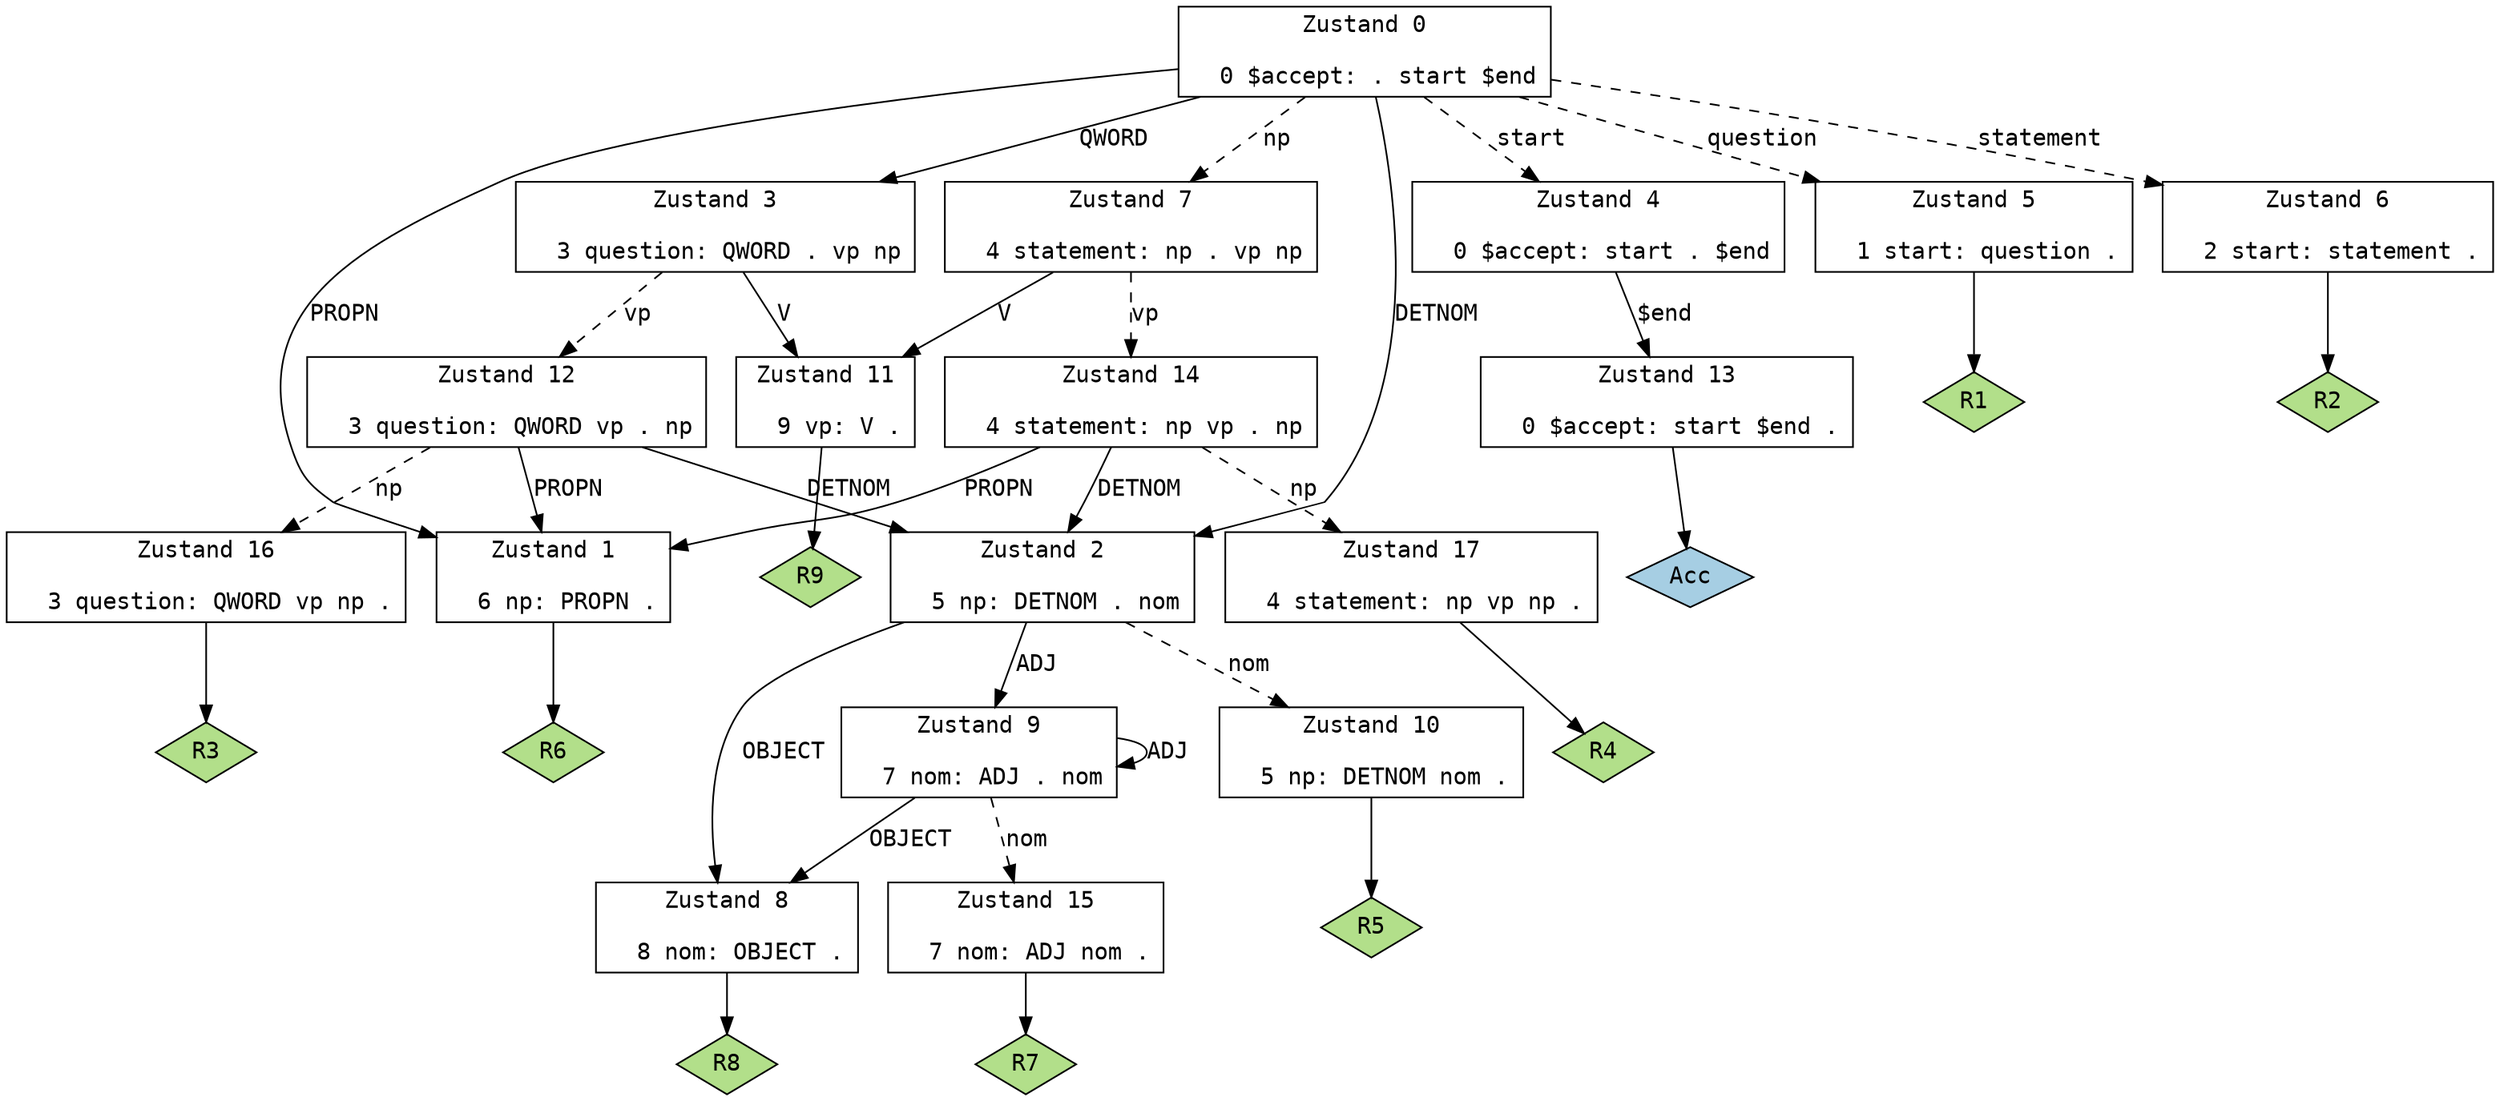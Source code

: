 // Generiert durch GNU Bison 2.7.
// Melden Sie Fehler an <bug-bison@gnu.org>.
// Homepage: <http://www.gnu.org/software/bison/>.

digraph "exp1.y"
{
  node [fontname = courier, shape = box, colorscheme = paired6]
  edge [fontname = courier]

  0 [label="Zustand 0\n\l  0 $accept: . start $end\l"]
  0 -> 1 [style=solid label="PROPN"]
  0 -> 2 [style=solid label="DETNOM"]
  0 -> 3 [style=solid label="QWORD"]
  0 -> 4 [style=dashed label="start"]
  0 -> 5 [style=dashed label="question"]
  0 -> 6 [style=dashed label="statement"]
  0 -> 7 [style=dashed label="np"]
  1 [label="Zustand 1\n\l  6 np: PROPN .\l"]
  1 -> "1R6" [style=solid]
 "1R6" [label="R6", fillcolor=3, shape=diamond, style=filled]
  2 [label="Zustand 2\n\l  5 np: DETNOM . nom\l"]
  2 -> 8 [style=solid label="OBJECT"]
  2 -> 9 [style=solid label="ADJ"]
  2 -> 10 [style=dashed label="nom"]
  3 [label="Zustand 3\n\l  3 question: QWORD . vp np\l"]
  3 -> 11 [style=solid label="V"]
  3 -> 12 [style=dashed label="vp"]
  4 [label="Zustand 4\n\l  0 $accept: start . $end\l"]
  4 -> 13 [style=solid label="$end"]
  5 [label="Zustand 5\n\l  1 start: question .\l"]
  5 -> "5R1" [style=solid]
 "5R1" [label="R1", fillcolor=3, shape=diamond, style=filled]
  6 [label="Zustand 6\n\l  2 start: statement .\l"]
  6 -> "6R2" [style=solid]
 "6R2" [label="R2", fillcolor=3, shape=diamond, style=filled]
  7 [label="Zustand 7\n\l  4 statement: np . vp np\l"]
  7 -> 11 [style=solid label="V"]
  7 -> 14 [style=dashed label="vp"]
  8 [label="Zustand 8\n\l  8 nom: OBJECT .\l"]
  8 -> "8R8" [style=solid]
 "8R8" [label="R8", fillcolor=3, shape=diamond, style=filled]
  9 [label="Zustand 9\n\l  7 nom: ADJ . nom\l"]
  9 -> 8 [style=solid label="OBJECT"]
  9 -> 9 [style=solid label="ADJ"]
  9 -> 15 [style=dashed label="nom"]
  10 [label="Zustand 10\n\l  5 np: DETNOM nom .\l"]
  10 -> "10R5" [style=solid]
 "10R5" [label="R5", fillcolor=3, shape=diamond, style=filled]
  11 [label="Zustand 11\n\l  9 vp: V .\l"]
  11 -> "11R9" [style=solid]
 "11R9" [label="R9", fillcolor=3, shape=diamond, style=filled]
  12 [label="Zustand 12\n\l  3 question: QWORD vp . np\l"]
  12 -> 1 [style=solid label="PROPN"]
  12 -> 2 [style=solid label="DETNOM"]
  12 -> 16 [style=dashed label="np"]
  13 [label="Zustand 13\n\l  0 $accept: start $end .\l"]
  13 -> "13R0" [style=solid]
 "13R0" [label="Acc", fillcolor=1, shape=diamond, style=filled]
  14 [label="Zustand 14\n\l  4 statement: np vp . np\l"]
  14 -> 1 [style=solid label="PROPN"]
  14 -> 2 [style=solid label="DETNOM"]
  14 -> 17 [style=dashed label="np"]
  15 [label="Zustand 15\n\l  7 nom: ADJ nom .\l"]
  15 -> "15R7" [style=solid]
 "15R7" [label="R7", fillcolor=3, shape=diamond, style=filled]
  16 [label="Zustand 16\n\l  3 question: QWORD vp np .\l"]
  16 -> "16R3" [style=solid]
 "16R3" [label="R3", fillcolor=3, shape=diamond, style=filled]
  17 [label="Zustand 17\n\l  4 statement: np vp np .\l"]
  17 -> "17R4" [style=solid]
 "17R4" [label="R4", fillcolor=3, shape=diamond, style=filled]
}
